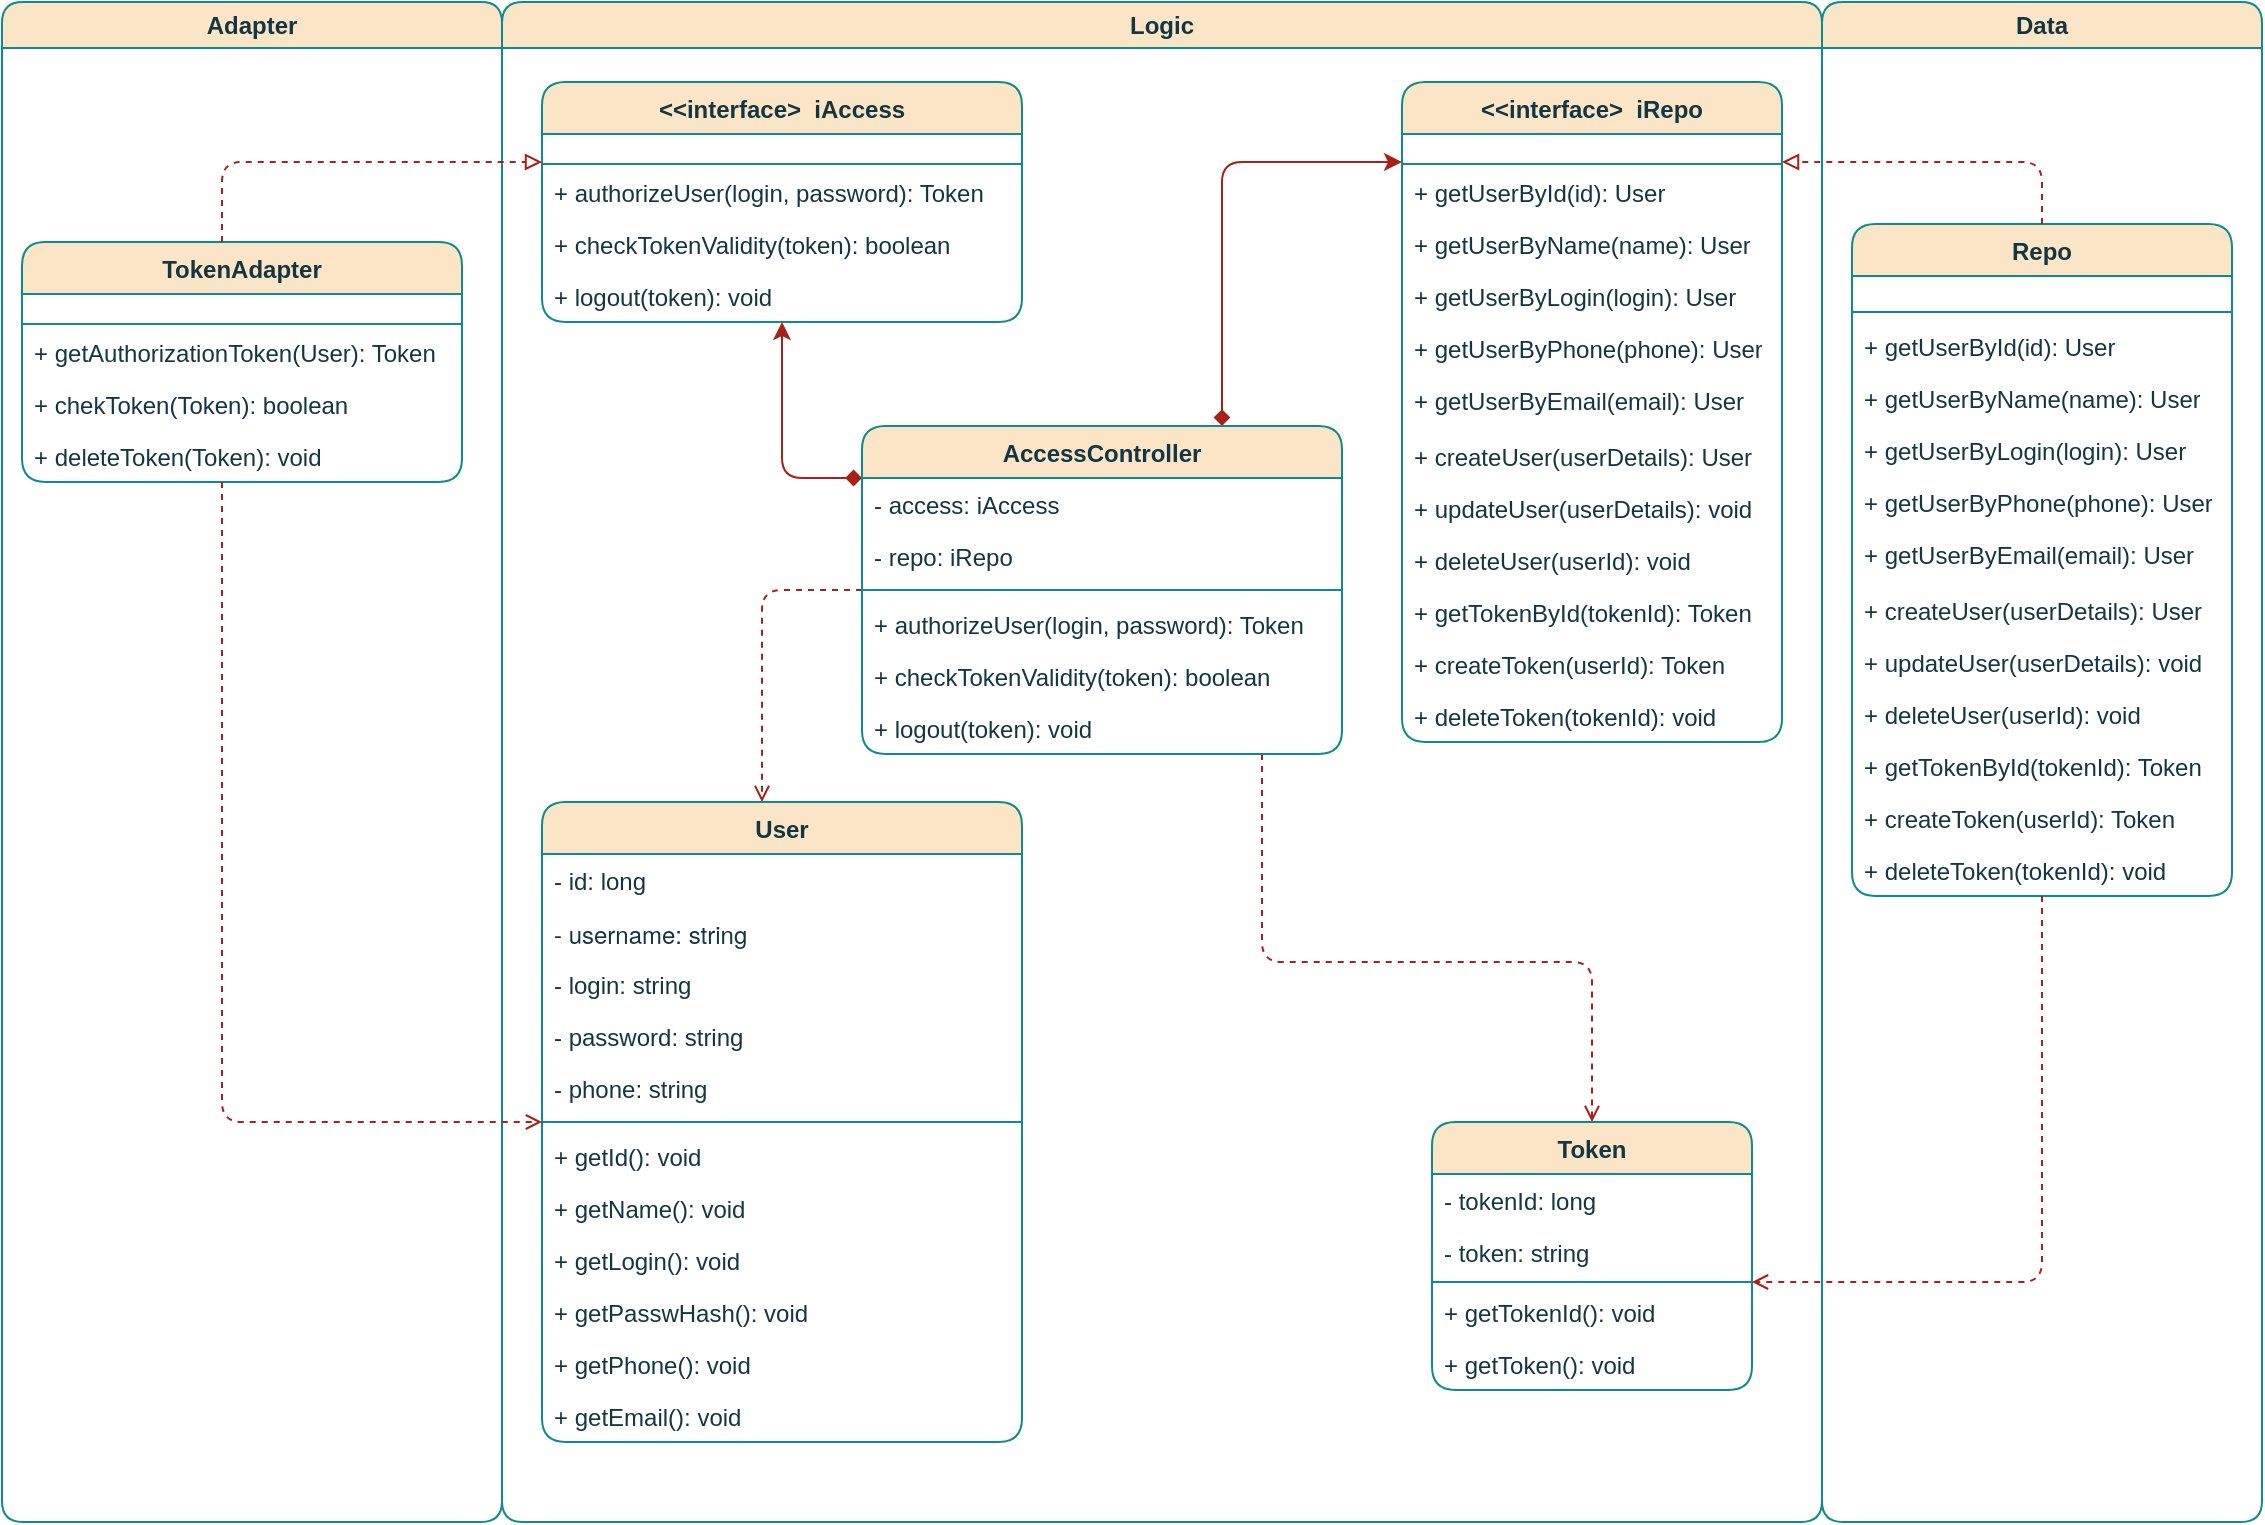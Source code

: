 <mxfile version="22.0.8" type="device">
  <diagram name="Page-1" id="e7e014a7-5840-1c2e-5031-d8a46d1fe8dd">
    <mxGraphModel dx="1232" dy="928" grid="0" gridSize="10" guides="1" tooltips="1" connect="1" arrows="1" fold="1" page="1" pageScale="1" pageWidth="1169" pageHeight="826" background="none" math="0" shadow="0">
      <root>
        <mxCell id="0" />
        <mxCell id="1" parent="0" />
        <mxCell id="2" value="Adapter" style="swimlane;whiteSpace=wrap;rounded=1;labelBackgroundColor=none;fillColor=#FAE5C7;strokeColor=#0F8B8D;fontColor=#143642;" parent="1" vertex="1">
          <mxGeometry x="10" y="40" width="250" height="760" as="geometry" />
        </mxCell>
        <mxCell id="Ex6g0JdqEnZcvhMyd_We-41" value="TokenAdapter" style="swimlane;fontStyle=1;align=center;verticalAlign=top;childLayout=stackLayout;horizontal=1;startSize=26;horizontalStack=0;resizeParent=1;resizeParentMax=0;resizeLast=0;collapsible=1;marginBottom=0;whiteSpace=wrap;html=1;rounded=1;labelBackgroundColor=none;fillColor=#FAE5C7;strokeColor=#0F8B8D;fontColor=#143642;" vertex="1" parent="2">
          <mxGeometry x="10" y="120" width="220" height="120" as="geometry" />
        </mxCell>
        <mxCell id="Ex6g0JdqEnZcvhMyd_We-99" value="" style="text;strokeColor=none;fillColor=none;align=left;verticalAlign=middle;spacingTop=-1;spacingLeft=4;spacingRight=4;rotatable=0;labelPosition=right;points=[];portConstraint=eastwest;rounded=1;labelBackgroundColor=none;fontColor=#143642;" vertex="1" parent="Ex6g0JdqEnZcvhMyd_We-41">
          <mxGeometry y="26" width="220" height="14" as="geometry" />
        </mxCell>
        <mxCell id="Ex6g0JdqEnZcvhMyd_We-43" value="" style="line;strokeWidth=1;fillColor=none;align=left;verticalAlign=middle;spacingTop=-1;spacingLeft=3;spacingRight=3;rotatable=0;labelPosition=right;points=[];portConstraint=eastwest;strokeColor=#0F8B8D;rounded=1;labelBackgroundColor=none;fontColor=#143642;" vertex="1" parent="Ex6g0JdqEnZcvhMyd_We-41">
          <mxGeometry y="40" width="220" height="2" as="geometry" />
        </mxCell>
        <mxCell id="Ex6g0JdqEnZcvhMyd_We-44" value="+ getAuthorizationToken(User): Token" style="text;strokeColor=none;fillColor=none;align=left;verticalAlign=top;spacingLeft=4;spacingRight=4;overflow=hidden;rotatable=0;points=[[0,0.5],[1,0.5]];portConstraint=eastwest;whiteSpace=wrap;html=1;rounded=1;labelBackgroundColor=none;fontColor=#143642;" vertex="1" parent="Ex6g0JdqEnZcvhMyd_We-41">
          <mxGeometry y="42" width="220" height="26" as="geometry" />
        </mxCell>
        <mxCell id="Ex6g0JdqEnZcvhMyd_We-75" value="+ chekToken(Token): boolean" style="text;strokeColor=none;fillColor=none;align=left;verticalAlign=top;spacingLeft=4;spacingRight=4;overflow=hidden;rotatable=0;points=[[0,0.5],[1,0.5]];portConstraint=eastwest;whiteSpace=wrap;html=1;rounded=1;labelBackgroundColor=none;fontColor=#143642;" vertex="1" parent="Ex6g0JdqEnZcvhMyd_We-41">
          <mxGeometry y="68" width="220" height="26" as="geometry" />
        </mxCell>
        <mxCell id="Ex6g0JdqEnZcvhMyd_We-77" value="+ deleteToken(Token): void" style="text;strokeColor=none;fillColor=none;align=left;verticalAlign=top;spacingLeft=4;spacingRight=4;overflow=hidden;rotatable=0;points=[[0,0.5],[1,0.5]];portConstraint=eastwest;whiteSpace=wrap;html=1;rounded=1;labelBackgroundColor=none;fontColor=#143642;" vertex="1" parent="Ex6g0JdqEnZcvhMyd_We-41">
          <mxGeometry y="94" width="220" height="26" as="geometry" />
        </mxCell>
        <mxCell id="3" value="Logic" style="swimlane;whiteSpace=wrap;rounded=1;labelBackgroundColor=none;fillColor=#FAE5C7;strokeColor=#0F8B8D;fontColor=#143642;swimlaneLine=1;" parent="1" vertex="1">
          <mxGeometry x="260" y="40" width="660" height="760" as="geometry" />
        </mxCell>
        <mxCell id="Ex6g0JdqEnZcvhMyd_We-45" value="&amp;lt;&amp;lt;interface&amp;gt;&amp;nbsp; iAccess" style="swimlane;fontStyle=1;align=center;verticalAlign=top;childLayout=stackLayout;horizontal=1;startSize=26;horizontalStack=0;resizeParent=1;resizeParentMax=0;resizeLast=0;collapsible=1;marginBottom=0;whiteSpace=wrap;html=1;rounded=1;labelBackgroundColor=none;fillColor=#FAE5C7;strokeColor=#0F8B8D;fontColor=#143642;" vertex="1" parent="3">
          <mxGeometry x="20" y="40" width="240" height="120" as="geometry" />
        </mxCell>
        <mxCell id="Ex6g0JdqEnZcvhMyd_We-100" value="" style="text;strokeColor=none;fillColor=none;align=left;verticalAlign=middle;spacingTop=-1;spacingLeft=4;spacingRight=4;rotatable=0;labelPosition=right;points=[];portConstraint=eastwest;rounded=1;labelBackgroundColor=none;fontColor=#143642;" vertex="1" parent="Ex6g0JdqEnZcvhMyd_We-45">
          <mxGeometry y="26" width="240" height="14" as="geometry" />
        </mxCell>
        <mxCell id="Ex6g0JdqEnZcvhMyd_We-47" value="" style="line;strokeWidth=1;fillColor=none;align=left;verticalAlign=middle;spacingTop=-1;spacingLeft=3;spacingRight=3;rotatable=0;labelPosition=right;points=[];portConstraint=eastwest;strokeColor=#0F8B8D;rounded=1;labelBackgroundColor=none;fontColor=#143642;" vertex="1" parent="Ex6g0JdqEnZcvhMyd_We-45">
          <mxGeometry y="40" width="240" height="2" as="geometry" />
        </mxCell>
        <mxCell id="Ex6g0JdqEnZcvhMyd_We-48" value="+ authorizeUser(login, password): Token" style="text;strokeColor=none;fillColor=none;align=left;verticalAlign=top;spacingLeft=4;spacingRight=4;overflow=hidden;rotatable=0;points=[[0,0.5],[1,0.5]];portConstraint=eastwest;whiteSpace=wrap;html=1;rounded=1;labelBackgroundColor=none;fontColor=#143642;" vertex="1" parent="Ex6g0JdqEnZcvhMyd_We-45">
          <mxGeometry y="42" width="240" height="26" as="geometry" />
        </mxCell>
        <mxCell id="Ex6g0JdqEnZcvhMyd_We-92" value="+ checkTokenValidity(token): boolean" style="text;strokeColor=none;fillColor=none;align=left;verticalAlign=top;spacingLeft=4;spacingRight=4;overflow=hidden;rotatable=0;points=[[0,0.5],[1,0.5]];portConstraint=eastwest;whiteSpace=wrap;html=1;rounded=1;labelBackgroundColor=none;fontColor=#143642;" vertex="1" parent="Ex6g0JdqEnZcvhMyd_We-45">
          <mxGeometry y="68" width="240" height="26" as="geometry" />
        </mxCell>
        <mxCell id="Ex6g0JdqEnZcvhMyd_We-93" value="+ logout(token): void" style="text;strokeColor=none;fillColor=none;align=left;verticalAlign=top;spacingLeft=4;spacingRight=4;overflow=hidden;rotatable=0;points=[[0,0.5],[1,0.5]];portConstraint=eastwest;whiteSpace=wrap;html=1;rounded=1;labelBackgroundColor=none;fontColor=#143642;" vertex="1" parent="Ex6g0JdqEnZcvhMyd_We-45">
          <mxGeometry y="94" width="240" height="26" as="geometry" />
        </mxCell>
        <mxCell id="Ex6g0JdqEnZcvhMyd_We-49" value="&amp;lt;&amp;lt;interface&amp;gt;&amp;nbsp; iRepo" style="swimlane;fontStyle=1;align=center;verticalAlign=top;childLayout=stackLayout;horizontal=1;startSize=26;horizontalStack=0;resizeParent=1;resizeParentMax=0;resizeLast=0;collapsible=1;marginBottom=0;whiteSpace=wrap;html=1;rounded=1;labelBackgroundColor=none;fillColor=#FAE5C7;strokeColor=#0F8B8D;fontColor=#143642;" vertex="1" parent="3">
          <mxGeometry x="450" y="40" width="190" height="330" as="geometry" />
        </mxCell>
        <mxCell id="Ex6g0JdqEnZcvhMyd_We-101" value="" style="text;strokeColor=none;fillColor=none;align=left;verticalAlign=middle;spacingTop=-1;spacingLeft=4;spacingRight=4;rotatable=0;labelPosition=right;points=[];portConstraint=eastwest;rounded=1;labelBackgroundColor=none;fontColor=#143642;" vertex="1" parent="Ex6g0JdqEnZcvhMyd_We-49">
          <mxGeometry y="26" width="190" height="14" as="geometry" />
        </mxCell>
        <mxCell id="Ex6g0JdqEnZcvhMyd_We-51" value="" style="line;strokeWidth=1;fillColor=none;align=left;verticalAlign=middle;spacingTop=-1;spacingLeft=3;spacingRight=3;rotatable=0;labelPosition=right;points=[];portConstraint=eastwest;strokeColor=#0F8B8D;rounded=1;labelBackgroundColor=none;fontColor=#143642;" vertex="1" parent="Ex6g0JdqEnZcvhMyd_We-49">
          <mxGeometry y="40" width="190" height="2" as="geometry" />
        </mxCell>
        <mxCell id="Ex6g0JdqEnZcvhMyd_We-52" value="+&amp;nbsp;getUserById(id): User" style="text;strokeColor=none;fillColor=none;align=left;verticalAlign=top;spacingLeft=4;spacingRight=4;overflow=hidden;rotatable=0;points=[[0,0.5],[1,0.5]];portConstraint=eastwest;whiteSpace=wrap;html=1;rounded=1;labelBackgroundColor=none;fontColor=#143642;" vertex="1" parent="Ex6g0JdqEnZcvhMyd_We-49">
          <mxGeometry y="42" width="190" height="26" as="geometry" />
        </mxCell>
        <mxCell id="Ex6g0JdqEnZcvhMyd_We-98" value="+ getUserByName(name): User" style="text;strokeColor=none;fillColor=none;align=left;verticalAlign=top;spacingLeft=4;spacingRight=4;overflow=hidden;rotatable=0;points=[[0,0.5],[1,0.5]];portConstraint=eastwest;whiteSpace=wrap;html=1;rounded=1;labelBackgroundColor=none;fontColor=#143642;" vertex="1" parent="Ex6g0JdqEnZcvhMyd_We-49">
          <mxGeometry y="68" width="190" height="26" as="geometry" />
        </mxCell>
        <mxCell id="Ex6g0JdqEnZcvhMyd_We-109" value="+ getUserByLogin(login): User" style="text;strokeColor=none;fillColor=none;align=left;verticalAlign=top;spacingLeft=4;spacingRight=4;overflow=hidden;rotatable=0;points=[[0,0.5],[1,0.5]];portConstraint=eastwest;whiteSpace=wrap;html=1;rounded=1;labelBackgroundColor=none;fontColor=#143642;" vertex="1" parent="Ex6g0JdqEnZcvhMyd_We-49">
          <mxGeometry y="94" width="190" height="26" as="geometry" />
        </mxCell>
        <mxCell id="Ex6g0JdqEnZcvhMyd_We-108" value="+ getUserByPhone(phone): User" style="text;strokeColor=none;fillColor=none;align=left;verticalAlign=top;spacingLeft=4;spacingRight=4;overflow=hidden;rotatable=0;points=[[0,0.5],[1,0.5]];portConstraint=eastwest;whiteSpace=wrap;html=1;rounded=1;labelBackgroundColor=none;fontColor=#143642;" vertex="1" parent="Ex6g0JdqEnZcvhMyd_We-49">
          <mxGeometry y="120" width="190" height="26" as="geometry" />
        </mxCell>
        <mxCell id="Ex6g0JdqEnZcvhMyd_We-110" value="+ getUserByEmail(email): User" style="text;strokeColor=none;fillColor=none;align=left;verticalAlign=top;spacingLeft=4;spacingRight=4;overflow=hidden;rotatable=0;points=[[0,0.5],[1,0.5]];portConstraint=eastwest;whiteSpace=wrap;html=1;rounded=1;labelBackgroundColor=none;fontColor=#143642;" vertex="1" parent="Ex6g0JdqEnZcvhMyd_We-49">
          <mxGeometry y="146" width="190" height="28" as="geometry" />
        </mxCell>
        <mxCell id="Ex6g0JdqEnZcvhMyd_We-107" value="+ createUser(userDetails): User" style="text;strokeColor=none;fillColor=none;align=left;verticalAlign=top;spacingLeft=4;spacingRight=4;overflow=hidden;rotatable=0;points=[[0,0.5],[1,0.5]];portConstraint=eastwest;whiteSpace=wrap;html=1;rounded=1;labelBackgroundColor=none;fontColor=#143642;" vertex="1" parent="Ex6g0JdqEnZcvhMyd_We-49">
          <mxGeometry y="174" width="190" height="26" as="geometry" />
        </mxCell>
        <mxCell id="Ex6g0JdqEnZcvhMyd_We-106" value="+ updateUser(userDetails): void" style="text;strokeColor=none;fillColor=none;align=left;verticalAlign=top;spacingLeft=4;spacingRight=4;overflow=hidden;rotatable=0;points=[[0,0.5],[1,0.5]];portConstraint=eastwest;whiteSpace=wrap;html=1;rounded=1;labelBackgroundColor=none;fontColor=#143642;" vertex="1" parent="Ex6g0JdqEnZcvhMyd_We-49">
          <mxGeometry y="200" width="190" height="26" as="geometry" />
        </mxCell>
        <mxCell id="Ex6g0JdqEnZcvhMyd_We-105" value="+ deleteUser(userId): void" style="text;strokeColor=none;fillColor=none;align=left;verticalAlign=top;spacingLeft=4;spacingRight=4;overflow=hidden;rotatable=0;points=[[0,0.5],[1,0.5]];portConstraint=eastwest;whiteSpace=wrap;html=1;rounded=1;labelBackgroundColor=none;fontColor=#143642;" vertex="1" parent="Ex6g0JdqEnZcvhMyd_We-49">
          <mxGeometry y="226" width="190" height="26" as="geometry" />
        </mxCell>
        <mxCell id="Ex6g0JdqEnZcvhMyd_We-104" value="+ getTokenById(tokenId): Token" style="text;strokeColor=none;fillColor=none;align=left;verticalAlign=top;spacingLeft=4;spacingRight=4;overflow=hidden;rotatable=0;points=[[0,0.5],[1,0.5]];portConstraint=eastwest;whiteSpace=wrap;html=1;rounded=1;labelBackgroundColor=none;fontColor=#143642;" vertex="1" parent="Ex6g0JdqEnZcvhMyd_We-49">
          <mxGeometry y="252" width="190" height="26" as="geometry" />
        </mxCell>
        <mxCell id="Ex6g0JdqEnZcvhMyd_We-102" value="+ createToken(userId): Token" style="text;strokeColor=none;fillColor=none;align=left;verticalAlign=top;spacingLeft=4;spacingRight=4;overflow=hidden;rotatable=0;points=[[0,0.5],[1,0.5]];portConstraint=eastwest;whiteSpace=wrap;html=1;rounded=1;labelBackgroundColor=none;fontColor=#143642;" vertex="1" parent="Ex6g0JdqEnZcvhMyd_We-49">
          <mxGeometry y="278" width="190" height="26" as="geometry" />
        </mxCell>
        <mxCell id="Ex6g0JdqEnZcvhMyd_We-103" value="+ deleteToken(tokenId): void" style="text;strokeColor=none;fillColor=none;align=left;verticalAlign=top;spacingLeft=4;spacingRight=4;overflow=hidden;rotatable=0;points=[[0,0.5],[1,0.5]];portConstraint=eastwest;whiteSpace=wrap;html=1;rounded=1;labelBackgroundColor=none;fontColor=#143642;" vertex="1" parent="Ex6g0JdqEnZcvhMyd_We-49">
          <mxGeometry y="304" width="190" height="26" as="geometry" />
        </mxCell>
        <mxCell id="Ex6g0JdqEnZcvhMyd_We-71" style="edgeStyle=orthogonalEdgeStyle;rounded=1;orthogonalLoop=1;jettySize=auto;html=1;startArrow=diamond;startFill=1;labelBackgroundColor=none;strokeColor=#A8201A;fontColor=default;" edge="1" parent="3" source="Ex6g0JdqEnZcvhMyd_We-53" target="Ex6g0JdqEnZcvhMyd_We-49">
          <mxGeometry relative="1" as="geometry">
            <Array as="points">
              <mxPoint x="360" y="80" />
            </Array>
          </mxGeometry>
        </mxCell>
        <mxCell id="Ex6g0JdqEnZcvhMyd_We-72" style="edgeStyle=orthogonalEdgeStyle;rounded=1;orthogonalLoop=1;jettySize=auto;html=1;startArrow=diamond;startFill=1;labelBackgroundColor=none;strokeColor=#A8201A;fontColor=default;" edge="1" parent="3" source="Ex6g0JdqEnZcvhMyd_We-53" target="Ex6g0JdqEnZcvhMyd_We-45">
          <mxGeometry relative="1" as="geometry">
            <Array as="points">
              <mxPoint x="140" y="238" />
            </Array>
          </mxGeometry>
        </mxCell>
        <mxCell id="Ex6g0JdqEnZcvhMyd_We-73" style="edgeStyle=elbowEdgeStyle;rounded=1;orthogonalLoop=1;jettySize=auto;html=1;dashed=1;endArrow=open;endFill=0;labelBackgroundColor=none;strokeColor=#A8201A;fontColor=default;" edge="1" parent="3" source="Ex6g0JdqEnZcvhMyd_We-53" target="Ex6g0JdqEnZcvhMyd_We-57">
          <mxGeometry relative="1" as="geometry">
            <mxPoint x="130.33" y="352" as="sourcePoint" />
            <mxPoint x="129.997" y="440" as="targetPoint" />
            <Array as="points">
              <mxPoint x="130" y="400" />
            </Array>
          </mxGeometry>
        </mxCell>
        <mxCell id="Ex6g0JdqEnZcvhMyd_We-74" style="edgeStyle=orthogonalEdgeStyle;rounded=1;orthogonalLoop=1;jettySize=auto;html=1;entryX=0.5;entryY=0;entryDx=0;entryDy=0;dashed=1;endArrow=open;endFill=0;labelBackgroundColor=none;strokeColor=#A8201A;fontColor=default;" edge="1" parent="3" source="Ex6g0JdqEnZcvhMyd_We-53" target="Ex6g0JdqEnZcvhMyd_We-61">
          <mxGeometry relative="1" as="geometry">
            <mxPoint x="280.0" y="270" as="sourcePoint" />
            <Array as="points">
              <mxPoint x="380" y="480" />
              <mxPoint x="545" y="480" />
            </Array>
          </mxGeometry>
        </mxCell>
        <mxCell id="Ex6g0JdqEnZcvhMyd_We-53" value="AccessController" style="swimlane;fontStyle=1;align=center;verticalAlign=top;childLayout=stackLayout;horizontal=1;startSize=26;horizontalStack=0;resizeParent=1;resizeParentMax=0;resizeLast=0;collapsible=1;marginBottom=0;whiteSpace=wrap;html=1;rounded=1;labelBackgroundColor=none;fillColor=#FAE5C7;strokeColor=#0F8B8D;fontColor=#143642;" vertex="1" parent="3">
          <mxGeometry x="180" y="212" width="240" height="164" as="geometry" />
        </mxCell>
        <mxCell id="Ex6g0JdqEnZcvhMyd_We-54" value="- access: iAccess" style="text;strokeColor=none;fillColor=none;align=left;verticalAlign=top;spacingLeft=4;spacingRight=4;overflow=hidden;rotatable=0;points=[[0,0.5],[1,0.5]];portConstraint=eastwest;whiteSpace=wrap;html=1;rounded=1;labelBackgroundColor=none;fontColor=#143642;" vertex="1" parent="Ex6g0JdqEnZcvhMyd_We-53">
          <mxGeometry y="26" width="240" height="26" as="geometry" />
        </mxCell>
        <mxCell id="Ex6g0JdqEnZcvhMyd_We-76" value="- repo: iRepo" style="text;strokeColor=none;fillColor=none;align=left;verticalAlign=top;spacingLeft=4;spacingRight=4;overflow=hidden;rotatable=0;points=[[0,0.5],[1,0.5]];portConstraint=eastwest;whiteSpace=wrap;html=1;rounded=1;labelBackgroundColor=none;fontColor=#143642;" vertex="1" parent="Ex6g0JdqEnZcvhMyd_We-53">
          <mxGeometry y="52" width="240" height="26" as="geometry" />
        </mxCell>
        <mxCell id="Ex6g0JdqEnZcvhMyd_We-55" value="" style="line;strokeWidth=1;fillColor=none;align=left;verticalAlign=middle;spacingTop=-1;spacingLeft=3;spacingRight=3;rotatable=0;labelPosition=right;points=[];portConstraint=eastwest;strokeColor=#0F8B8D;rounded=1;labelBackgroundColor=none;fontColor=#143642;" vertex="1" parent="Ex6g0JdqEnZcvhMyd_We-53">
          <mxGeometry y="78" width="240" height="8" as="geometry" />
        </mxCell>
        <mxCell id="Ex6g0JdqEnZcvhMyd_We-56" value="+ authorizeUser(login, password): Token" style="text;strokeColor=none;fillColor=none;align=left;verticalAlign=top;spacingLeft=4;spacingRight=4;overflow=hidden;rotatable=0;points=[[0,0.5],[1,0.5]];portConstraint=eastwest;whiteSpace=wrap;html=1;rounded=1;labelBackgroundColor=none;fontColor=#143642;" vertex="1" parent="Ex6g0JdqEnZcvhMyd_We-53">
          <mxGeometry y="86" width="240" height="26" as="geometry" />
        </mxCell>
        <mxCell id="Ex6g0JdqEnZcvhMyd_We-111" value="+ checkTokenValidity(token): boolean" style="text;strokeColor=none;fillColor=none;align=left;verticalAlign=top;spacingLeft=4;spacingRight=4;overflow=hidden;rotatable=0;points=[[0,0.5],[1,0.5]];portConstraint=eastwest;whiteSpace=wrap;html=1;rounded=1;labelBackgroundColor=none;fontColor=#143642;" vertex="1" parent="Ex6g0JdqEnZcvhMyd_We-53">
          <mxGeometry y="112" width="240" height="26" as="geometry" />
        </mxCell>
        <mxCell id="Ex6g0JdqEnZcvhMyd_We-112" value="+ logout(token): void" style="text;strokeColor=none;fillColor=none;align=left;verticalAlign=top;spacingLeft=4;spacingRight=4;overflow=hidden;rotatable=0;points=[[0,0.5],[1,0.5]];portConstraint=eastwest;whiteSpace=wrap;html=1;rounded=1;labelBackgroundColor=none;fontColor=#143642;" vertex="1" parent="Ex6g0JdqEnZcvhMyd_We-53">
          <mxGeometry y="138" width="240" height="26" as="geometry" />
        </mxCell>
        <mxCell id="Ex6g0JdqEnZcvhMyd_We-57" value="User" style="swimlane;fontStyle=1;align=center;verticalAlign=top;childLayout=stackLayout;horizontal=1;startSize=26;horizontalStack=0;resizeParent=1;resizeParentMax=0;resizeLast=0;collapsible=1;marginBottom=0;whiteSpace=wrap;html=1;rounded=1;labelBackgroundColor=none;fillColor=#FAE5C7;strokeColor=#0F8B8D;fontColor=#143642;" vertex="1" parent="3">
          <mxGeometry x="20" y="400" width="240" height="320" as="geometry" />
        </mxCell>
        <mxCell id="Ex6g0JdqEnZcvhMyd_We-94" value="-&amp;nbsp;id: long" style="text;strokeColor=none;fillColor=none;align=left;verticalAlign=top;spacingLeft=4;spacingRight=4;overflow=hidden;rotatable=0;points=[[0,0.5],[1,0.5]];portConstraint=eastwest;whiteSpace=wrap;html=1;rounded=1;labelBackgroundColor=none;fontColor=#143642;" vertex="1" parent="Ex6g0JdqEnZcvhMyd_We-57">
          <mxGeometry y="26" width="240" height="26" as="geometry" />
        </mxCell>
        <mxCell id="Ex6g0JdqEnZcvhMyd_We-88" value="&lt;span style=&quot;font-family: nunito, helveticaneue, &amp;quot;helvetica neue&amp;quot;, Helvetica, Arial, sans-serif;&quot;&gt;&lt;font style=&quot;font-size: 12px;&quot;&gt;- username: string&lt;/font&gt;&lt;/span&gt;" style="text;strokeColor=none;fillColor=none;align=left;verticalAlign=top;spacingLeft=4;spacingRight=4;overflow=hidden;rotatable=0;points=[[0,0.5],[1,0.5]];portConstraint=eastwest;whiteSpace=wrap;html=1;rounded=1;labelBackgroundColor=none;fontColor=#143642;" vertex="1" parent="Ex6g0JdqEnZcvhMyd_We-57">
          <mxGeometry y="52" width="240" height="26" as="geometry" />
        </mxCell>
        <mxCell id="Ex6g0JdqEnZcvhMyd_We-95" value="- login: string" style="text;strokeColor=none;fillColor=none;align=left;verticalAlign=top;spacingLeft=4;spacingRight=4;overflow=hidden;rotatable=0;points=[[0,0.5],[1,0.5]];portConstraint=eastwest;whiteSpace=wrap;html=1;rounded=1;labelBackgroundColor=none;fontColor=#143642;" vertex="1" parent="Ex6g0JdqEnZcvhMyd_We-57">
          <mxGeometry y="78" width="240" height="26" as="geometry" />
        </mxCell>
        <mxCell id="Ex6g0JdqEnZcvhMyd_We-89" value="- password: string" style="text;strokeColor=none;fillColor=none;align=left;verticalAlign=top;spacingLeft=4;spacingRight=4;overflow=hidden;rotatable=0;points=[[0,0.5],[1,0.5]];portConstraint=eastwest;whiteSpace=wrap;html=1;rounded=1;labelBackgroundColor=none;fontColor=#143642;" vertex="1" parent="Ex6g0JdqEnZcvhMyd_We-57">
          <mxGeometry y="104" width="240" height="26" as="geometry" />
        </mxCell>
        <mxCell id="Ex6g0JdqEnZcvhMyd_We-96" value="- phone: string" style="text;strokeColor=none;fillColor=none;align=left;verticalAlign=top;spacingLeft=4;spacingRight=4;overflow=hidden;rotatable=0;points=[[0,0.5],[1,0.5]];portConstraint=eastwest;whiteSpace=wrap;html=1;rounded=1;labelBackgroundColor=none;fontColor=#143642;" vertex="1" parent="Ex6g0JdqEnZcvhMyd_We-57">
          <mxGeometry y="130" width="240" height="26" as="geometry" />
        </mxCell>
        <mxCell id="Ex6g0JdqEnZcvhMyd_We-59" value="" style="line;strokeWidth=1;fillColor=none;align=left;verticalAlign=middle;spacingTop=-1;spacingLeft=3;spacingRight=3;rotatable=0;labelPosition=right;points=[];portConstraint=eastwest;strokeColor=#0F8B8D;rounded=1;labelBackgroundColor=none;fontColor=#143642;" vertex="1" parent="Ex6g0JdqEnZcvhMyd_We-57">
          <mxGeometry y="156" width="240" height="8" as="geometry" />
        </mxCell>
        <mxCell id="Ex6g0JdqEnZcvhMyd_We-90" value="+ getId(): void" style="text;strokeColor=none;fillColor=none;align=left;verticalAlign=top;spacingLeft=4;spacingRight=4;overflow=hidden;rotatable=0;points=[[0,0.5],[1,0.5]];portConstraint=eastwest;whiteSpace=wrap;html=1;rounded=1;labelBackgroundColor=none;fontColor=#143642;" vertex="1" parent="Ex6g0JdqEnZcvhMyd_We-57">
          <mxGeometry y="164" width="240" height="26" as="geometry" />
        </mxCell>
        <mxCell id="Ex6g0JdqEnZcvhMyd_We-114" value="+ getName(): void" style="text;strokeColor=none;fillColor=none;align=left;verticalAlign=top;spacingLeft=4;spacingRight=4;overflow=hidden;rotatable=0;points=[[0,0.5],[1,0.5]];portConstraint=eastwest;whiteSpace=wrap;html=1;rounded=1;labelBackgroundColor=none;fontColor=#143642;" vertex="1" parent="Ex6g0JdqEnZcvhMyd_We-57">
          <mxGeometry y="190" width="240" height="26" as="geometry" />
        </mxCell>
        <mxCell id="Ex6g0JdqEnZcvhMyd_We-115" value="+ getLogin(): void" style="text;strokeColor=none;fillColor=none;align=left;verticalAlign=top;spacingLeft=4;spacingRight=4;overflow=hidden;rotatable=0;points=[[0,0.5],[1,0.5]];portConstraint=eastwest;whiteSpace=wrap;html=1;rounded=1;labelBackgroundColor=none;fontColor=#143642;" vertex="1" parent="Ex6g0JdqEnZcvhMyd_We-57">
          <mxGeometry y="216" width="240" height="26" as="geometry" />
        </mxCell>
        <mxCell id="Ex6g0JdqEnZcvhMyd_We-116" value="+ getPasswHash(): void" style="text;strokeColor=none;fillColor=none;align=left;verticalAlign=top;spacingLeft=4;spacingRight=4;overflow=hidden;rotatable=0;points=[[0,0.5],[1,0.5]];portConstraint=eastwest;whiteSpace=wrap;html=1;rounded=1;labelBackgroundColor=none;fontColor=#143642;" vertex="1" parent="Ex6g0JdqEnZcvhMyd_We-57">
          <mxGeometry y="242" width="240" height="26" as="geometry" />
        </mxCell>
        <mxCell id="Ex6g0JdqEnZcvhMyd_We-118" value="+ getPhone(): void" style="text;strokeColor=none;fillColor=none;align=left;verticalAlign=top;spacingLeft=4;spacingRight=4;overflow=hidden;rotatable=0;points=[[0,0.5],[1,0.5]];portConstraint=eastwest;whiteSpace=wrap;html=1;rounded=1;labelBackgroundColor=none;fontColor=#143642;" vertex="1" parent="Ex6g0JdqEnZcvhMyd_We-57">
          <mxGeometry y="268" width="240" height="26" as="geometry" />
        </mxCell>
        <mxCell id="Ex6g0JdqEnZcvhMyd_We-117" value="+ getEmail(): void" style="text;strokeColor=none;fillColor=none;align=left;verticalAlign=top;spacingLeft=4;spacingRight=4;overflow=hidden;rotatable=0;points=[[0,0.5],[1,0.5]];portConstraint=eastwest;whiteSpace=wrap;html=1;rounded=1;labelBackgroundColor=none;fontColor=#143642;" vertex="1" parent="Ex6g0JdqEnZcvhMyd_We-57">
          <mxGeometry y="294" width="240" height="26" as="geometry" />
        </mxCell>
        <mxCell id="Ex6g0JdqEnZcvhMyd_We-61" value="Token" style="swimlane;fontStyle=1;align=center;verticalAlign=top;childLayout=stackLayout;horizontal=1;startSize=26;horizontalStack=0;resizeParent=1;resizeParentMax=0;resizeLast=0;collapsible=1;marginBottom=0;whiteSpace=wrap;html=1;rounded=1;labelBackgroundColor=none;fillColor=#FAE5C7;strokeColor=#0F8B8D;fontColor=#143642;" vertex="1" parent="3">
          <mxGeometry x="465" y="560" width="160" height="134" as="geometry" />
        </mxCell>
        <mxCell id="Ex6g0JdqEnZcvhMyd_We-97" value="- tokenId: long" style="text;strokeColor=none;fillColor=none;align=left;verticalAlign=top;spacingLeft=4;spacingRight=4;overflow=hidden;rotatable=0;points=[[0,0.5],[1,0.5]];portConstraint=eastwest;whiteSpace=wrap;html=1;rounded=1;labelBackgroundColor=none;fontColor=#143642;" vertex="1" parent="Ex6g0JdqEnZcvhMyd_We-61">
          <mxGeometry y="26" width="160" height="26" as="geometry" />
        </mxCell>
        <mxCell id="Ex6g0JdqEnZcvhMyd_We-119" value="- token: string" style="text;strokeColor=none;fillColor=none;align=left;verticalAlign=top;spacingLeft=4;spacingRight=4;overflow=hidden;rotatable=0;points=[[0,0.5],[1,0.5]];portConstraint=eastwest;whiteSpace=wrap;html=1;rounded=1;labelBackgroundColor=none;fontColor=#143642;" vertex="1" parent="Ex6g0JdqEnZcvhMyd_We-61">
          <mxGeometry y="52" width="160" height="26" as="geometry" />
        </mxCell>
        <mxCell id="Ex6g0JdqEnZcvhMyd_We-63" value="" style="line;strokeWidth=1;fillColor=none;align=left;verticalAlign=middle;spacingTop=-1;spacingLeft=3;spacingRight=3;rotatable=0;labelPosition=right;points=[];portConstraint=eastwest;strokeColor=#0F8B8D;rounded=1;labelBackgroundColor=none;fontColor=#143642;" vertex="1" parent="Ex6g0JdqEnZcvhMyd_We-61">
          <mxGeometry y="78" width="160" height="4" as="geometry" />
        </mxCell>
        <mxCell id="Ex6g0JdqEnZcvhMyd_We-64" value="+ getTokenId(): void" style="text;strokeColor=none;fillColor=none;align=left;verticalAlign=top;spacingLeft=4;spacingRight=4;overflow=hidden;rotatable=0;points=[[0,0.5],[1,0.5]];portConstraint=eastwest;whiteSpace=wrap;html=1;rounded=1;labelBackgroundColor=none;fontColor=#143642;" vertex="1" parent="Ex6g0JdqEnZcvhMyd_We-61">
          <mxGeometry y="82" width="160" height="26" as="geometry" />
        </mxCell>
        <mxCell id="Ex6g0JdqEnZcvhMyd_We-87" value="+ getToken(): void" style="text;strokeColor=none;fillColor=none;align=left;verticalAlign=top;spacingLeft=4;spacingRight=4;overflow=hidden;rotatable=0;points=[[0,0.5],[1,0.5]];portConstraint=eastwest;whiteSpace=wrap;html=1;rounded=1;labelBackgroundColor=none;fontColor=#143642;" vertex="1" parent="Ex6g0JdqEnZcvhMyd_We-61">
          <mxGeometry y="108" width="160" height="26" as="geometry" />
        </mxCell>
        <mxCell id="4" value="Data" style="swimlane;whiteSpace=wrap;rounded=1;labelBackgroundColor=none;fillColor=#FAE5C7;strokeColor=#0F8B8D;fontColor=#143642;" parent="1" vertex="1">
          <mxGeometry x="920" y="40" width="220" height="760" as="geometry" />
        </mxCell>
        <mxCell id="Ex6g0JdqEnZcvhMyd_We-120" value="Repo" style="swimlane;fontStyle=1;align=center;verticalAlign=top;childLayout=stackLayout;horizontal=1;startSize=26;horizontalStack=0;resizeParent=1;resizeParentMax=0;resizeLast=0;collapsible=1;marginBottom=0;whiteSpace=wrap;html=1;rounded=1;labelBackgroundColor=none;fillColor=#FAE5C7;strokeColor=#0F8B8D;fontColor=#143642;" vertex="1" parent="4">
          <mxGeometry x="15" y="111" width="190" height="336" as="geometry" />
        </mxCell>
        <mxCell id="Ex6g0JdqEnZcvhMyd_We-121" value="" style="text;strokeColor=none;fillColor=none;align=left;verticalAlign=middle;spacingTop=-1;spacingLeft=4;spacingRight=4;rotatable=0;labelPosition=right;points=[];portConstraint=eastwest;rounded=1;labelBackgroundColor=none;fontColor=#143642;" vertex="1" parent="Ex6g0JdqEnZcvhMyd_We-120">
          <mxGeometry y="26" width="190" height="14" as="geometry" />
        </mxCell>
        <mxCell id="Ex6g0JdqEnZcvhMyd_We-122" value="" style="line;strokeWidth=1;fillColor=none;align=left;verticalAlign=middle;spacingTop=-1;spacingLeft=3;spacingRight=3;rotatable=0;labelPosition=right;points=[];portConstraint=eastwest;strokeColor=#0F8B8D;rounded=1;labelBackgroundColor=none;fontColor=#143642;" vertex="1" parent="Ex6g0JdqEnZcvhMyd_We-120">
          <mxGeometry y="40" width="190" height="8" as="geometry" />
        </mxCell>
        <mxCell id="Ex6g0JdqEnZcvhMyd_We-123" value="+&amp;nbsp;getUserById(id): User" style="text;strokeColor=none;fillColor=none;align=left;verticalAlign=top;spacingLeft=4;spacingRight=4;overflow=hidden;rotatable=0;points=[[0,0.5],[1,0.5]];portConstraint=eastwest;whiteSpace=wrap;html=1;rounded=1;labelBackgroundColor=none;fontColor=#143642;" vertex="1" parent="Ex6g0JdqEnZcvhMyd_We-120">
          <mxGeometry y="48" width="190" height="26" as="geometry" />
        </mxCell>
        <mxCell id="Ex6g0JdqEnZcvhMyd_We-124" value="+ getUserByName(name): User" style="text;strokeColor=none;fillColor=none;align=left;verticalAlign=top;spacingLeft=4;spacingRight=4;overflow=hidden;rotatable=0;points=[[0,0.5],[1,0.5]];portConstraint=eastwest;whiteSpace=wrap;html=1;rounded=1;labelBackgroundColor=none;fontColor=#143642;" vertex="1" parent="Ex6g0JdqEnZcvhMyd_We-120">
          <mxGeometry y="74" width="190" height="26" as="geometry" />
        </mxCell>
        <mxCell id="Ex6g0JdqEnZcvhMyd_We-125" value="+ getUserByLogin(login): User" style="text;strokeColor=none;fillColor=none;align=left;verticalAlign=top;spacingLeft=4;spacingRight=4;overflow=hidden;rotatable=0;points=[[0,0.5],[1,0.5]];portConstraint=eastwest;whiteSpace=wrap;html=1;rounded=1;labelBackgroundColor=none;fontColor=#143642;" vertex="1" parent="Ex6g0JdqEnZcvhMyd_We-120">
          <mxGeometry y="100" width="190" height="26" as="geometry" />
        </mxCell>
        <mxCell id="Ex6g0JdqEnZcvhMyd_We-126" value="+ getUserByPhone(phone): User" style="text;strokeColor=none;fillColor=none;align=left;verticalAlign=top;spacingLeft=4;spacingRight=4;overflow=hidden;rotatable=0;points=[[0,0.5],[1,0.5]];portConstraint=eastwest;whiteSpace=wrap;html=1;rounded=1;labelBackgroundColor=none;fontColor=#143642;" vertex="1" parent="Ex6g0JdqEnZcvhMyd_We-120">
          <mxGeometry y="126" width="190" height="26" as="geometry" />
        </mxCell>
        <mxCell id="Ex6g0JdqEnZcvhMyd_We-127" value="+ getUserByEmail(email): User" style="text;strokeColor=none;fillColor=none;align=left;verticalAlign=top;spacingLeft=4;spacingRight=4;overflow=hidden;rotatable=0;points=[[0,0.5],[1,0.5]];portConstraint=eastwest;whiteSpace=wrap;html=1;rounded=1;labelBackgroundColor=none;fontColor=#143642;" vertex="1" parent="Ex6g0JdqEnZcvhMyd_We-120">
          <mxGeometry y="152" width="190" height="28" as="geometry" />
        </mxCell>
        <mxCell id="Ex6g0JdqEnZcvhMyd_We-128" value="+ createUser(userDetails): User" style="text;strokeColor=none;fillColor=none;align=left;verticalAlign=top;spacingLeft=4;spacingRight=4;overflow=hidden;rotatable=0;points=[[0,0.5],[1,0.5]];portConstraint=eastwest;whiteSpace=wrap;html=1;rounded=1;labelBackgroundColor=none;fontColor=#143642;" vertex="1" parent="Ex6g0JdqEnZcvhMyd_We-120">
          <mxGeometry y="180" width="190" height="26" as="geometry" />
        </mxCell>
        <mxCell id="Ex6g0JdqEnZcvhMyd_We-129" value="+ updateUser(userDetails): void" style="text;strokeColor=none;fillColor=none;align=left;verticalAlign=top;spacingLeft=4;spacingRight=4;overflow=hidden;rotatable=0;points=[[0,0.5],[1,0.5]];portConstraint=eastwest;whiteSpace=wrap;html=1;rounded=1;labelBackgroundColor=none;fontColor=#143642;" vertex="1" parent="Ex6g0JdqEnZcvhMyd_We-120">
          <mxGeometry y="206" width="190" height="26" as="geometry" />
        </mxCell>
        <mxCell id="Ex6g0JdqEnZcvhMyd_We-130" value="+ deleteUser(userId): void" style="text;strokeColor=none;fillColor=none;align=left;verticalAlign=top;spacingLeft=4;spacingRight=4;overflow=hidden;rotatable=0;points=[[0,0.5],[1,0.5]];portConstraint=eastwest;whiteSpace=wrap;html=1;rounded=1;labelBackgroundColor=none;fontColor=#143642;" vertex="1" parent="Ex6g0JdqEnZcvhMyd_We-120">
          <mxGeometry y="232" width="190" height="26" as="geometry" />
        </mxCell>
        <mxCell id="Ex6g0JdqEnZcvhMyd_We-131" value="+ getTokenById(tokenId): Token" style="text;strokeColor=none;fillColor=none;align=left;verticalAlign=top;spacingLeft=4;spacingRight=4;overflow=hidden;rotatable=0;points=[[0,0.5],[1,0.5]];portConstraint=eastwest;whiteSpace=wrap;html=1;rounded=1;labelBackgroundColor=none;fontColor=#143642;" vertex="1" parent="Ex6g0JdqEnZcvhMyd_We-120">
          <mxGeometry y="258" width="190" height="26" as="geometry" />
        </mxCell>
        <mxCell id="Ex6g0JdqEnZcvhMyd_We-132" value="+ createToken(userId): Token" style="text;strokeColor=none;fillColor=none;align=left;verticalAlign=top;spacingLeft=4;spacingRight=4;overflow=hidden;rotatable=0;points=[[0,0.5],[1,0.5]];portConstraint=eastwest;whiteSpace=wrap;html=1;rounded=1;labelBackgroundColor=none;fontColor=#143642;" vertex="1" parent="Ex6g0JdqEnZcvhMyd_We-120">
          <mxGeometry y="284" width="190" height="26" as="geometry" />
        </mxCell>
        <mxCell id="Ex6g0JdqEnZcvhMyd_We-133" value="+ deleteToken(tokenId): void" style="text;strokeColor=none;fillColor=none;align=left;verticalAlign=top;spacingLeft=4;spacingRight=4;overflow=hidden;rotatable=0;points=[[0,0.5],[1,0.5]];portConstraint=eastwest;whiteSpace=wrap;html=1;rounded=1;labelBackgroundColor=none;fontColor=#143642;" vertex="1" parent="Ex6g0JdqEnZcvhMyd_We-120">
          <mxGeometry y="310" width="190" height="26" as="geometry" />
        </mxCell>
        <mxCell id="Ex6g0JdqEnZcvhMyd_We-69" style="edgeStyle=orthogonalEdgeStyle;rounded=1;orthogonalLoop=1;jettySize=auto;html=1;dashed=1;endArrow=block;endFill=0;labelBackgroundColor=none;strokeColor=#A8201A;fontColor=default;" edge="1" parent="1" source="Ex6g0JdqEnZcvhMyd_We-120" target="Ex6g0JdqEnZcvhMyd_We-49">
          <mxGeometry relative="1" as="geometry">
            <Array as="points">
              <mxPoint x="1030" y="120" />
            </Array>
          </mxGeometry>
        </mxCell>
        <mxCell id="Ex6g0JdqEnZcvhMyd_We-70" style="edgeStyle=orthogonalEdgeStyle;rounded=1;orthogonalLoop=1;jettySize=auto;html=1;dashed=1;endArrow=block;endFill=0;labelBackgroundColor=none;strokeColor=#A8201A;fontColor=default;" edge="1" parent="1" source="Ex6g0JdqEnZcvhMyd_We-41" target="Ex6g0JdqEnZcvhMyd_We-45">
          <mxGeometry relative="1" as="geometry">
            <Array as="points">
              <mxPoint x="120" y="120" />
            </Array>
          </mxGeometry>
        </mxCell>
        <mxCell id="Ex6g0JdqEnZcvhMyd_We-78" style="edgeStyle=orthogonalEdgeStyle;rounded=1;orthogonalLoop=1;jettySize=auto;html=1;dashed=1;endArrow=open;endFill=0;labelBackgroundColor=none;strokeColor=#A8201A;fontColor=default;" edge="1" parent="1" source="Ex6g0JdqEnZcvhMyd_We-41" target="Ex6g0JdqEnZcvhMyd_We-57">
          <mxGeometry relative="1" as="geometry">
            <Array as="points">
              <mxPoint x="120" y="600" />
            </Array>
          </mxGeometry>
        </mxCell>
        <mxCell id="Ex6g0JdqEnZcvhMyd_We-79" style="edgeStyle=orthogonalEdgeStyle;rounded=1;orthogonalLoop=1;jettySize=auto;html=1;dashed=1;endArrow=open;endFill=0;labelBackgroundColor=none;strokeColor=#A8201A;fontColor=default;" edge="1" parent="1" source="Ex6g0JdqEnZcvhMyd_We-120" target="Ex6g0JdqEnZcvhMyd_We-61">
          <mxGeometry relative="1" as="geometry">
            <Array as="points">
              <mxPoint x="1030" y="680" />
            </Array>
          </mxGeometry>
        </mxCell>
      </root>
    </mxGraphModel>
  </diagram>
</mxfile>
